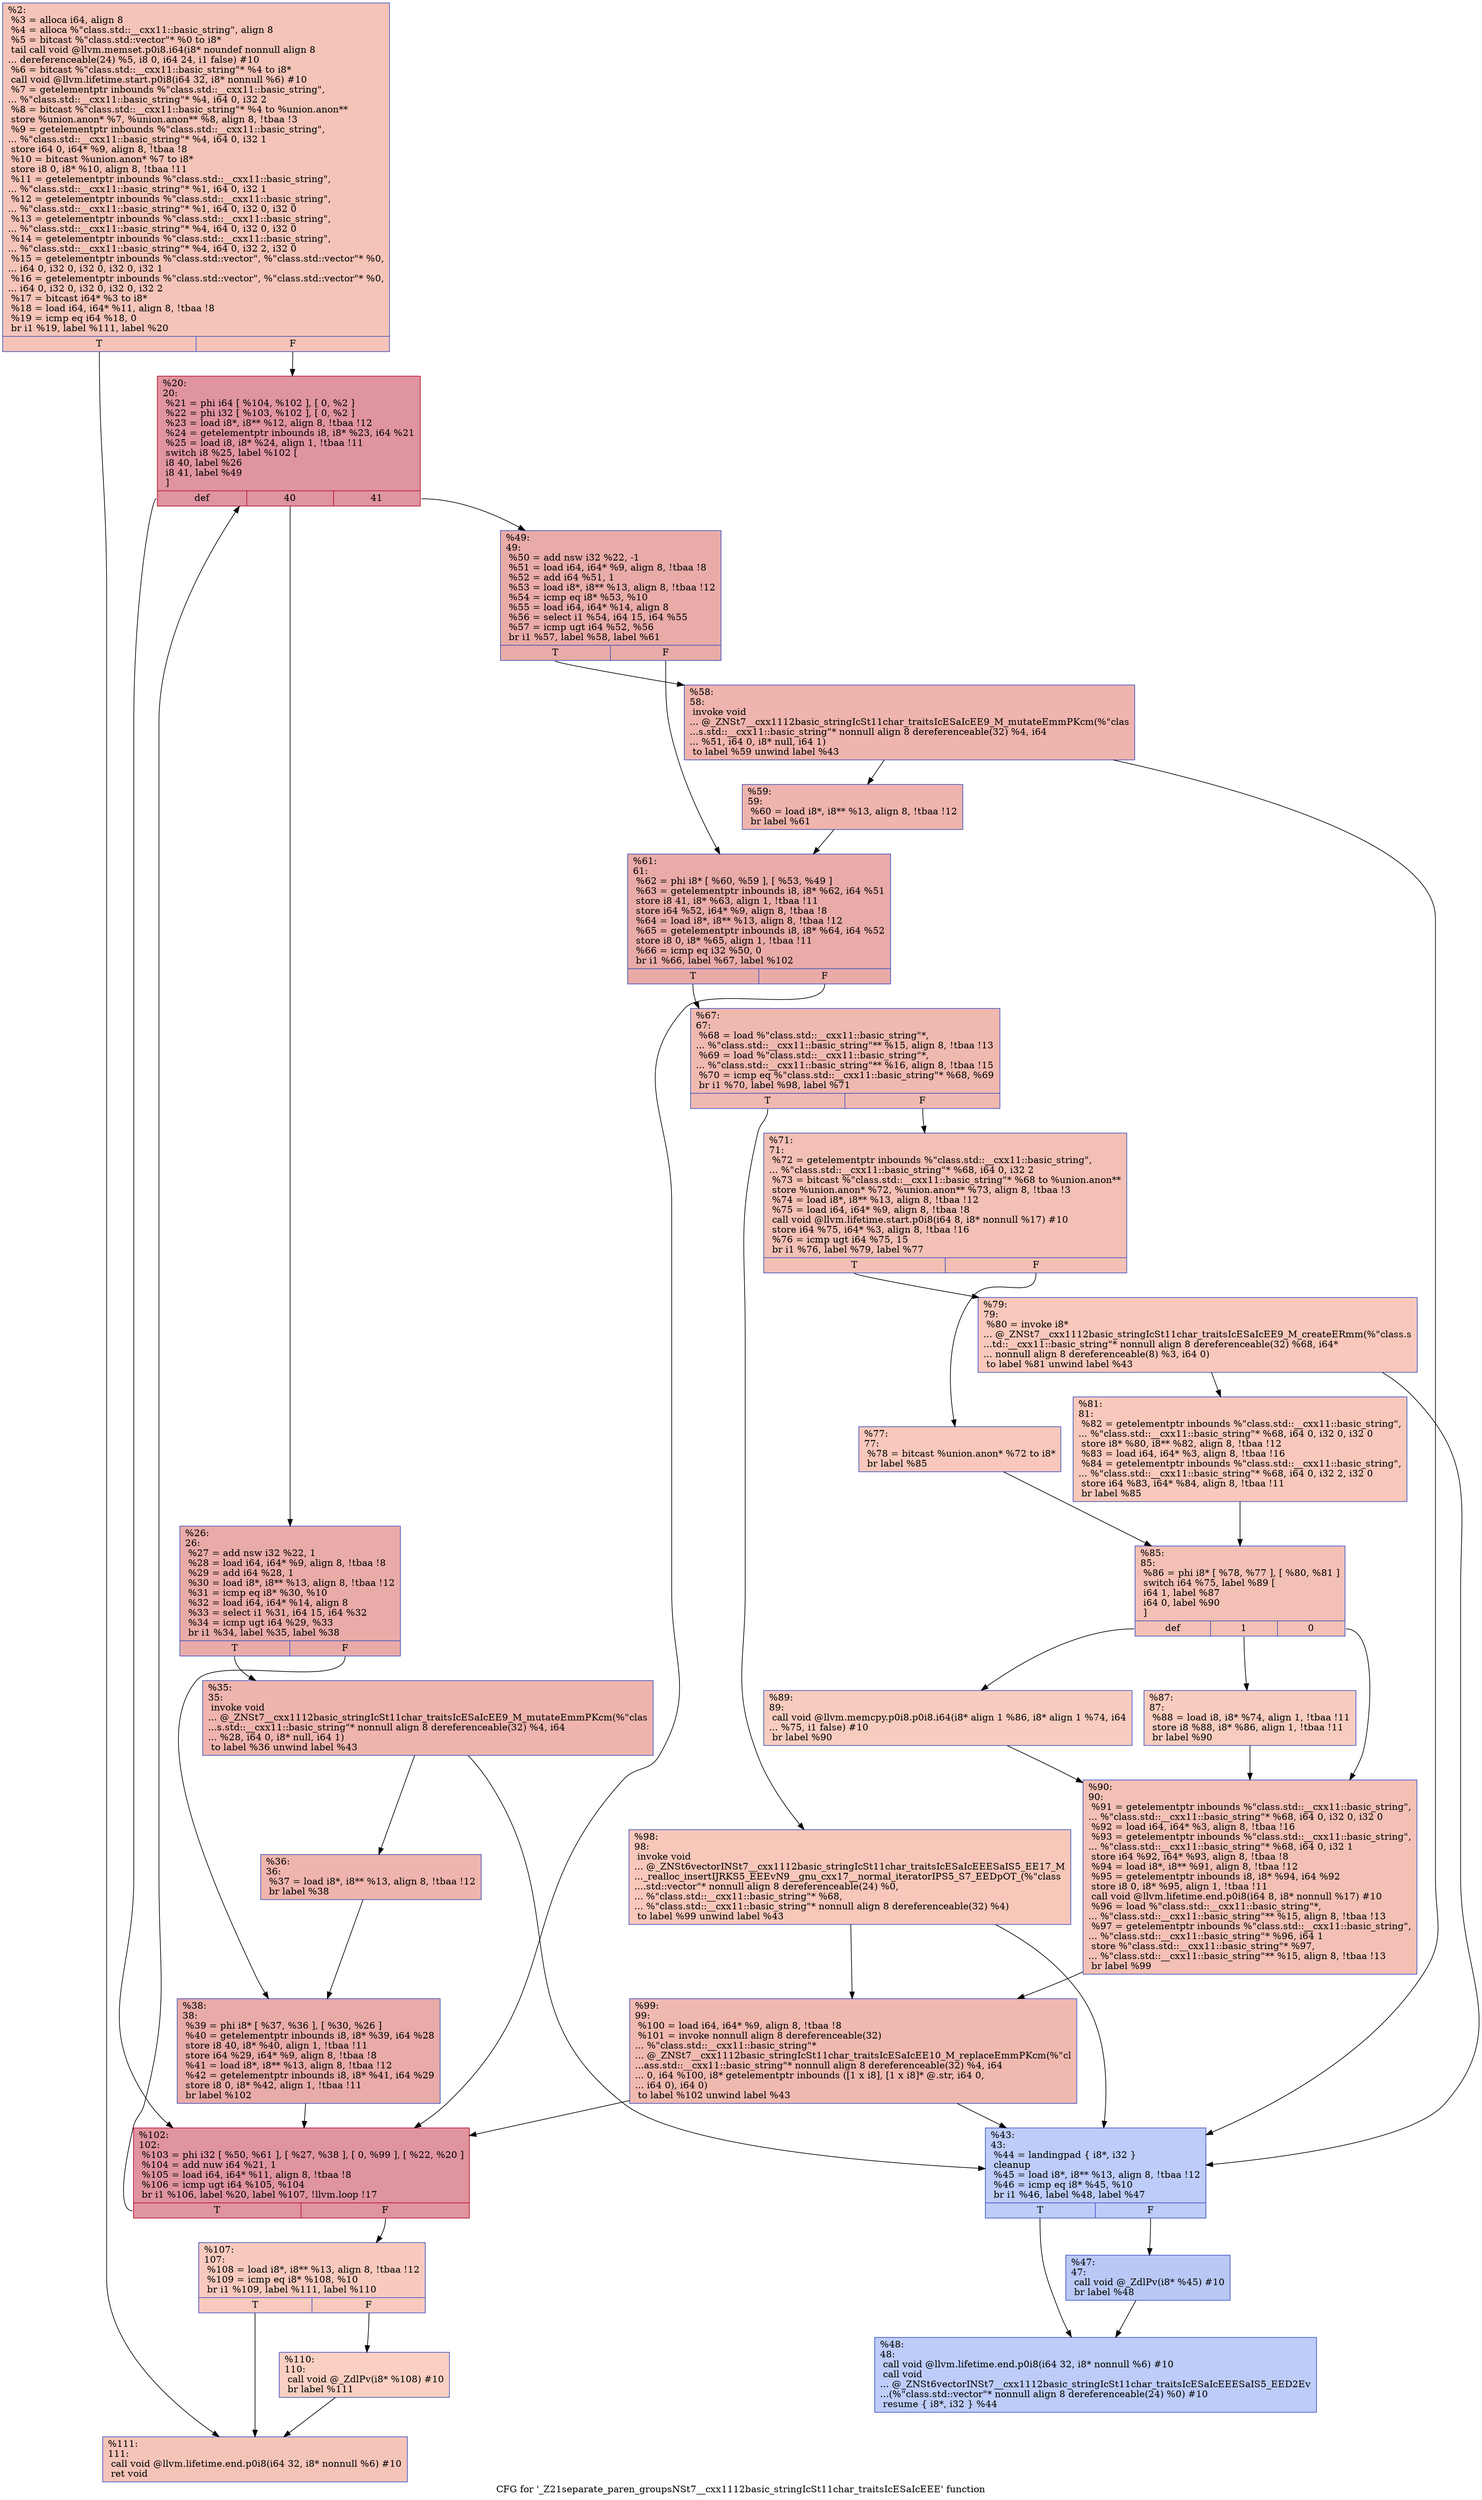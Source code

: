 digraph "CFG for '_Z21separate_paren_groupsNSt7__cxx1112basic_stringIcSt11char_traitsIcESaIcEEE' function" {
	label="CFG for '_Z21separate_paren_groupsNSt7__cxx1112basic_stringIcSt11char_traitsIcESaIcEEE' function";

	Node0x560869c34d70 [shape=record,color="#3d50c3ff", style=filled, fillcolor="#e97a5f70",label="{%2:\l  %3 = alloca i64, align 8\l  %4 = alloca %\"class.std::__cxx11::basic_string\", align 8\l  %5 = bitcast %\"class.std::vector\"* %0 to i8*\l  tail call void @llvm.memset.p0i8.i64(i8* noundef nonnull align 8\l... dereferenceable(24) %5, i8 0, i64 24, i1 false) #10\l  %6 = bitcast %\"class.std::__cxx11::basic_string\"* %4 to i8*\l  call void @llvm.lifetime.start.p0i8(i64 32, i8* nonnull %6) #10\l  %7 = getelementptr inbounds %\"class.std::__cxx11::basic_string\",\l... %\"class.std::__cxx11::basic_string\"* %4, i64 0, i32 2\l  %8 = bitcast %\"class.std::__cxx11::basic_string\"* %4 to %union.anon**\l  store %union.anon* %7, %union.anon** %8, align 8, !tbaa !3\l  %9 = getelementptr inbounds %\"class.std::__cxx11::basic_string\",\l... %\"class.std::__cxx11::basic_string\"* %4, i64 0, i32 1\l  store i64 0, i64* %9, align 8, !tbaa !8\l  %10 = bitcast %union.anon* %7 to i8*\l  store i8 0, i8* %10, align 8, !tbaa !11\l  %11 = getelementptr inbounds %\"class.std::__cxx11::basic_string\",\l... %\"class.std::__cxx11::basic_string\"* %1, i64 0, i32 1\l  %12 = getelementptr inbounds %\"class.std::__cxx11::basic_string\",\l... %\"class.std::__cxx11::basic_string\"* %1, i64 0, i32 0, i32 0\l  %13 = getelementptr inbounds %\"class.std::__cxx11::basic_string\",\l... %\"class.std::__cxx11::basic_string\"* %4, i64 0, i32 0, i32 0\l  %14 = getelementptr inbounds %\"class.std::__cxx11::basic_string\",\l... %\"class.std::__cxx11::basic_string\"* %4, i64 0, i32 2, i32 0\l  %15 = getelementptr inbounds %\"class.std::vector\", %\"class.std::vector\"* %0,\l... i64 0, i32 0, i32 0, i32 0, i32 1\l  %16 = getelementptr inbounds %\"class.std::vector\", %\"class.std::vector\"* %0,\l... i64 0, i32 0, i32 0, i32 0, i32 2\l  %17 = bitcast i64* %3 to i8*\l  %18 = load i64, i64* %11, align 8, !tbaa !8\l  %19 = icmp eq i64 %18, 0\l  br i1 %19, label %111, label %20\l|{<s0>T|<s1>F}}"];
	Node0x560869c34d70:s0 -> Node0x560869c35550;
	Node0x560869c34d70:s1 -> Node0x560869c378d0;
	Node0x560869c378d0 [shape=record,color="#b70d28ff", style=filled, fillcolor="#b70d2870",label="{%20:\l20:                                               \l  %21 = phi i64 [ %104, %102 ], [ 0, %2 ]\l  %22 = phi i32 [ %103, %102 ], [ 0, %2 ]\l  %23 = load i8*, i8** %12, align 8, !tbaa !12\l  %24 = getelementptr inbounds i8, i8* %23, i64 %21\l  %25 = load i8, i8* %24, align 1, !tbaa !11\l  switch i8 %25, label %102 [\l    i8 40, label %26\l    i8 41, label %49\l  ]\l|{<s0>def|<s1>40|<s2>41}}"];
	Node0x560869c378d0:s0 -> Node0x560869c37a40;
	Node0x560869c378d0:s1 -> Node0x560869c384e0;
	Node0x560869c378d0:s2 -> Node0x560869c385a0;
	Node0x560869c384e0 [shape=record,color="#3d50c3ff", style=filled, fillcolor="#cc403a70",label="{%26:\l26:                                               \l  %27 = add nsw i32 %22, 1\l  %28 = load i64, i64* %9, align 8, !tbaa !8\l  %29 = add i64 %28, 1\l  %30 = load i8*, i8** %13, align 8, !tbaa !12\l  %31 = icmp eq i8* %30, %10\l  %32 = load i64, i64* %14, align 8\l  %33 = select i1 %31, i64 15, i64 %32\l  %34 = icmp ugt i64 %29, %33\l  br i1 %34, label %35, label %38\l|{<s0>T|<s1>F}}"];
	Node0x560869c384e0:s0 -> Node0x560869c39410;
	Node0x560869c384e0:s1 -> Node0x560869c39460;
	Node0x560869c39410 [shape=record,color="#3d50c3ff", style=filled, fillcolor="#d8564670",label="{%35:\l35:                                               \l  invoke void\l... @_ZNSt7__cxx1112basic_stringIcSt11char_traitsIcESaIcEE9_M_mutateEmmPKcm(%\"clas\l...s.std::__cxx11::basic_string\"* nonnull align 8 dereferenceable(32) %4, i64\l... %28, i64 0, i8* null, i64 1)\l          to label %36 unwind label %43\l}"];
	Node0x560869c39410 -> Node0x560869c39660;
	Node0x560869c39410 -> Node0x560869c396b0;
	Node0x560869c39660 [shape=record,color="#3d50c3ff", style=filled, fillcolor="#d8564670",label="{%36:\l36:                                               \l  %37 = load i8*, i8** %13, align 8, !tbaa !12\l  br label %38\l}"];
	Node0x560869c39660 -> Node0x560869c39460;
	Node0x560869c39460 [shape=record,color="#3d50c3ff", style=filled, fillcolor="#cc403a70",label="{%38:\l38:                                               \l  %39 = phi i8* [ %37, %36 ], [ %30, %26 ]\l  %40 = getelementptr inbounds i8, i8* %39, i64 %28\l  store i8 40, i8* %40, align 1, !tbaa !11\l  store i64 %29, i64* %9, align 8, !tbaa !8\l  %41 = load i8*, i8** %13, align 8, !tbaa !12\l  %42 = getelementptr inbounds i8, i8* %41, i64 %29\l  store i8 0, i8* %42, align 1, !tbaa !11\l  br label %102\l}"];
	Node0x560869c39460 -> Node0x560869c37a40;
	Node0x560869c396b0 [shape=record,color="#3d50c3ff", style=filled, fillcolor="#6a8bef70",label="{%43:\l43:                                               \l  %44 = landingpad \{ i8*, i32 \}\l          cleanup\l  %45 = load i8*, i8** %13, align 8, !tbaa !12\l  %46 = icmp eq i8* %45, %10\l  br i1 %46, label %48, label %47\l|{<s0>T|<s1>F}}"];
	Node0x560869c396b0:s0 -> Node0x560869c3a310;
	Node0x560869c396b0:s1 -> Node0x560869c3a360;
	Node0x560869c3a360 [shape=record,color="#3d50c3ff", style=filled, fillcolor="#6282ea70",label="{%47:\l47:                                               \l  call void @_ZdlPv(i8* %45) #10\l  br label %48\l}"];
	Node0x560869c3a360 -> Node0x560869c3a310;
	Node0x560869c3a310 [shape=record,color="#3d50c3ff", style=filled, fillcolor="#6a8bef70",label="{%48:\l48:                                               \l  call void @llvm.lifetime.end.p0i8(i64 32, i8* nonnull %6) #10\l  call void\l... @_ZNSt6vectorINSt7__cxx1112basic_stringIcSt11char_traitsIcESaIcEEESaIS5_EED2Ev\l...(%\"class.std::vector\"* nonnull align 8 dereferenceable(24) %0) #10\l  resume \{ i8*, i32 \} %44\l}"];
	Node0x560869c385a0 [shape=record,color="#3d50c3ff", style=filled, fillcolor="#cc403a70",label="{%49:\l49:                                               \l  %50 = add nsw i32 %22, -1\l  %51 = load i64, i64* %9, align 8, !tbaa !8\l  %52 = add i64 %51, 1\l  %53 = load i8*, i8** %13, align 8, !tbaa !12\l  %54 = icmp eq i8* %53, %10\l  %55 = load i64, i64* %14, align 8\l  %56 = select i1 %54, i64 15, i64 %55\l  %57 = icmp ugt i64 %52, %56\l  br i1 %57, label %58, label %61\l|{<s0>T|<s1>F}}"];
	Node0x560869c385a0:s0 -> Node0x560869c3b190;
	Node0x560869c385a0:s1 -> Node0x560869c3b1e0;
	Node0x560869c3b190 [shape=record,color="#3d50c3ff", style=filled, fillcolor="#d8564670",label="{%58:\l58:                                               \l  invoke void\l... @_ZNSt7__cxx1112basic_stringIcSt11char_traitsIcESaIcEE9_M_mutateEmmPKcm(%\"clas\l...s.std::__cxx11::basic_string\"* nonnull align 8 dereferenceable(32) %4, i64\l... %51, i64 0, i8* null, i64 1)\l          to label %59 unwind label %43\l}"];
	Node0x560869c3b190 -> Node0x560869c3b330;
	Node0x560869c3b190 -> Node0x560869c396b0;
	Node0x560869c3b330 [shape=record,color="#3d50c3ff", style=filled, fillcolor="#d8564670",label="{%59:\l59:                                               \l  %60 = load i8*, i8** %13, align 8, !tbaa !12\l  br label %61\l}"];
	Node0x560869c3b330 -> Node0x560869c3b1e0;
	Node0x560869c3b1e0 [shape=record,color="#3d50c3ff", style=filled, fillcolor="#cc403a70",label="{%61:\l61:                                               \l  %62 = phi i8* [ %60, %59 ], [ %53, %49 ]\l  %63 = getelementptr inbounds i8, i8* %62, i64 %51\l  store i8 41, i8* %63, align 1, !tbaa !11\l  store i64 %52, i64* %9, align 8, !tbaa !8\l  %64 = load i8*, i8** %13, align 8, !tbaa !12\l  %65 = getelementptr inbounds i8, i8* %64, i64 %52\l  store i8 0, i8* %65, align 1, !tbaa !11\l  %66 = icmp eq i32 %50, 0\l  br i1 %66, label %67, label %102\l|{<s0>T|<s1>F}}"];
	Node0x560869c3b1e0:s0 -> Node0x560869c3be60;
	Node0x560869c3b1e0:s1 -> Node0x560869c37a40;
	Node0x560869c3be60 [shape=record,color="#3d50c3ff", style=filled, fillcolor="#de614d70",label="{%67:\l67:                                               \l  %68 = load %\"class.std::__cxx11::basic_string\"*,\l... %\"class.std::__cxx11::basic_string\"** %15, align 8, !tbaa !13\l  %69 = load %\"class.std::__cxx11::basic_string\"*,\l... %\"class.std::__cxx11::basic_string\"** %16, align 8, !tbaa !15\l  %70 = icmp eq %\"class.std::__cxx11::basic_string\"* %68, %69\l  br i1 %70, label %98, label %71\l|{<s0>T|<s1>F}}"];
	Node0x560869c3be60:s0 -> Node0x560869c3c1d0;
	Node0x560869c3be60:s1 -> Node0x560869c3c260;
	Node0x560869c3c260 [shape=record,color="#3d50c3ff", style=filled, fillcolor="#e5705870",label="{%71:\l71:                                               \l  %72 = getelementptr inbounds %\"class.std::__cxx11::basic_string\",\l... %\"class.std::__cxx11::basic_string\"* %68, i64 0, i32 2\l  %73 = bitcast %\"class.std::__cxx11::basic_string\"* %68 to %union.anon**\l  store %union.anon* %72, %union.anon** %73, align 8, !tbaa !3\l  %74 = load i8*, i8** %13, align 8, !tbaa !12\l  %75 = load i64, i64* %9, align 8, !tbaa !8\l  call void @llvm.lifetime.start.p0i8(i64 8, i8* nonnull %17) #10\l  store i64 %75, i64* %3, align 8, !tbaa !16\l  %76 = icmp ugt i64 %75, 15\l  br i1 %76, label %79, label %77\l|{<s0>T|<s1>F}}"];
	Node0x560869c3c260:s0 -> Node0x560869c3d000;
	Node0x560869c3c260:s1 -> Node0x560869c3d090;
	Node0x560869c3d090 [shape=record,color="#3d50c3ff", style=filled, fillcolor="#ed836670",label="{%77:\l77:                                               \l  %78 = bitcast %union.anon* %72 to i8*\l  br label %85\l}"];
	Node0x560869c3d090 -> Node0x560869c3d240;
	Node0x560869c3d000 [shape=record,color="#3d50c3ff", style=filled, fillcolor="#ed836670",label="{%79:\l79:                                               \l  %80 = invoke i8*\l... @_ZNSt7__cxx1112basic_stringIcSt11char_traitsIcESaIcEE9_M_createERmm(%\"class.s\l...td::__cxx11::basic_string\"* nonnull align 8 dereferenceable(32) %68, i64*\l... nonnull align 8 dereferenceable(8) %3, i64 0)\l          to label %81 unwind label %43\l}"];
	Node0x560869c3d000 -> Node0x560869c3d3a0;
	Node0x560869c3d000 -> Node0x560869c396b0;
	Node0x560869c3d3a0 [shape=record,color="#3d50c3ff", style=filled, fillcolor="#ed836670",label="{%81:\l81:                                               \l  %82 = getelementptr inbounds %\"class.std::__cxx11::basic_string\",\l... %\"class.std::__cxx11::basic_string\"* %68, i64 0, i32 0, i32 0\l  store i8* %80, i8** %82, align 8, !tbaa !12\l  %83 = load i64, i64* %3, align 8, !tbaa !16\l  %84 = getelementptr inbounds %\"class.std::__cxx11::basic_string\",\l... %\"class.std::__cxx11::basic_string\"* %68, i64 0, i32 2, i32 0\l  store i64 %83, i64* %84, align 8, !tbaa !11\l  br label %85\l}"];
	Node0x560869c3d3a0 -> Node0x560869c3d240;
	Node0x560869c3d240 [shape=record,color="#3d50c3ff", style=filled, fillcolor="#e5705870",label="{%85:\l85:                                               \l  %86 = phi i8* [ %78, %77 ], [ %80, %81 ]\l  switch i64 %75, label %89 [\l    i64 1, label %87\l    i64 0, label %90\l  ]\l|{<s0>def|<s1>1|<s2>0}}"];
	Node0x560869c3d240:s0 -> Node0x560869c3e010;
	Node0x560869c3d240:s1 -> Node0x560869c3e060;
	Node0x560869c3d240:s2 -> Node0x560869c3e0b0;
	Node0x560869c3e060 [shape=record,color="#3d50c3ff", style=filled, fillcolor="#f08b6e70",label="{%87:\l87:                                               \l  %88 = load i8, i8* %74, align 1, !tbaa !11\l  store i8 %88, i8* %86, align 1, !tbaa !11\l  br label %90\l}"];
	Node0x560869c3e060 -> Node0x560869c3e0b0;
	Node0x560869c3e010 [shape=record,color="#3d50c3ff", style=filled, fillcolor="#f08b6e70",label="{%89:\l89:                                               \l  call void @llvm.memcpy.p0i8.p0i8.i64(i8* align 1 %86, i8* align 1 %74, i64\l... %75, i1 false) #10\l  br label %90\l}"];
	Node0x560869c3e010 -> Node0x560869c3e0b0;
	Node0x560869c3e0b0 [shape=record,color="#3d50c3ff", style=filled, fillcolor="#e5705870",label="{%90:\l90:                                               \l  %91 = getelementptr inbounds %\"class.std::__cxx11::basic_string\",\l... %\"class.std::__cxx11::basic_string\"* %68, i64 0, i32 0, i32 0\l  %92 = load i64, i64* %3, align 8, !tbaa !16\l  %93 = getelementptr inbounds %\"class.std::__cxx11::basic_string\",\l... %\"class.std::__cxx11::basic_string\"* %68, i64 0, i32 1\l  store i64 %92, i64* %93, align 8, !tbaa !8\l  %94 = load i8*, i8** %91, align 8, !tbaa !12\l  %95 = getelementptr inbounds i8, i8* %94, i64 %92\l  store i8 0, i8* %95, align 1, !tbaa !11\l  call void @llvm.lifetime.end.p0i8(i64 8, i8* nonnull %17) #10\l  %96 = load %\"class.std::__cxx11::basic_string\"*,\l... %\"class.std::__cxx11::basic_string\"** %15, align 8, !tbaa !13\l  %97 = getelementptr inbounds %\"class.std::__cxx11::basic_string\",\l... %\"class.std::__cxx11::basic_string\"* %96, i64 1\l  store %\"class.std::__cxx11::basic_string\"* %97,\l... %\"class.std::__cxx11::basic_string\"** %15, align 8, !tbaa !13\l  br label %99\l}"];
	Node0x560869c3e0b0 -> Node0x560869c3f450;
	Node0x560869c3c1d0 [shape=record,color="#3d50c3ff", style=filled, fillcolor="#ec7f6370",label="{%98:\l98:                                               \l  invoke void\l... @_ZNSt6vectorINSt7__cxx1112basic_stringIcSt11char_traitsIcESaIcEEESaIS5_EE17_M\l..._realloc_insertIJRKS5_EEEvN9__gnu_cxx17__normal_iteratorIPS5_S7_EEDpOT_(%\"class\l....std::vector\"* nonnull align 8 dereferenceable(24) %0,\l... %\"class.std::__cxx11::basic_string\"* %68,\l... %\"class.std::__cxx11::basic_string\"* nonnull align 8 dereferenceable(32) %4)\l          to label %99 unwind label %43\l}"];
	Node0x560869c3c1d0 -> Node0x560869c3f450;
	Node0x560869c3c1d0 -> Node0x560869c396b0;
	Node0x560869c3f450 [shape=record,color="#3d50c3ff", style=filled, fillcolor="#de614d70",label="{%99:\l99:                                               \l  %100 = load i64, i64* %9, align 8, !tbaa !8\l  %101 = invoke nonnull align 8 dereferenceable(32)\l... %\"class.std::__cxx11::basic_string\"*\l... @_ZNSt7__cxx1112basic_stringIcSt11char_traitsIcESaIcEE10_M_replaceEmmPKcm(%\"cl\l...ass.std::__cxx11::basic_string\"* nonnull align 8 dereferenceable(32) %4, i64\l... 0, i64 %100, i8* getelementptr inbounds ([1 x i8], [1 x i8]* @.str, i64 0,\l... i64 0), i64 0)\l          to label %102 unwind label %43\l}"];
	Node0x560869c3f450 -> Node0x560869c37a40;
	Node0x560869c3f450 -> Node0x560869c396b0;
	Node0x560869c37a40 [shape=record,color="#b70d28ff", style=filled, fillcolor="#b70d2870",label="{%102:\l102:                                              \l  %103 = phi i32 [ %50, %61 ], [ %27, %38 ], [ 0, %99 ], [ %22, %20 ]\l  %104 = add nuw i64 %21, 1\l  %105 = load i64, i64* %11, align 8, !tbaa !8\l  %106 = icmp ugt i64 %105, %104\l  br i1 %106, label %20, label %107, !llvm.loop !17\l|{<s0>T|<s1>F}}"];
	Node0x560869c37a40:s0 -> Node0x560869c378d0;
	Node0x560869c37a40:s1 -> Node0x560869c3ffa0;
	Node0x560869c3ffa0 [shape=record,color="#3d50c3ff", style=filled, fillcolor="#ef886b70",label="{%107:\l107:                                              \l  %108 = load i8*, i8** %13, align 8, !tbaa !12\l  %109 = icmp eq i8* %108, %10\l  br i1 %109, label %111, label %110\l|{<s0>T|<s1>F}}"];
	Node0x560869c3ffa0:s0 -> Node0x560869c35550;
	Node0x560869c3ffa0:s1 -> Node0x560869c40220;
	Node0x560869c40220 [shape=record,color="#3d50c3ff", style=filled, fillcolor="#f3947570",label="{%110:\l110:                                              \l  call void @_ZdlPv(i8* %108) #10\l  br label %111\l}"];
	Node0x560869c40220 -> Node0x560869c35550;
	Node0x560869c35550 [shape=record,color="#3d50c3ff", style=filled, fillcolor="#e97a5f70",label="{%111:\l111:                                              \l  call void @llvm.lifetime.end.p0i8(i64 32, i8* nonnull %6) #10\l  ret void\l}"];
}
